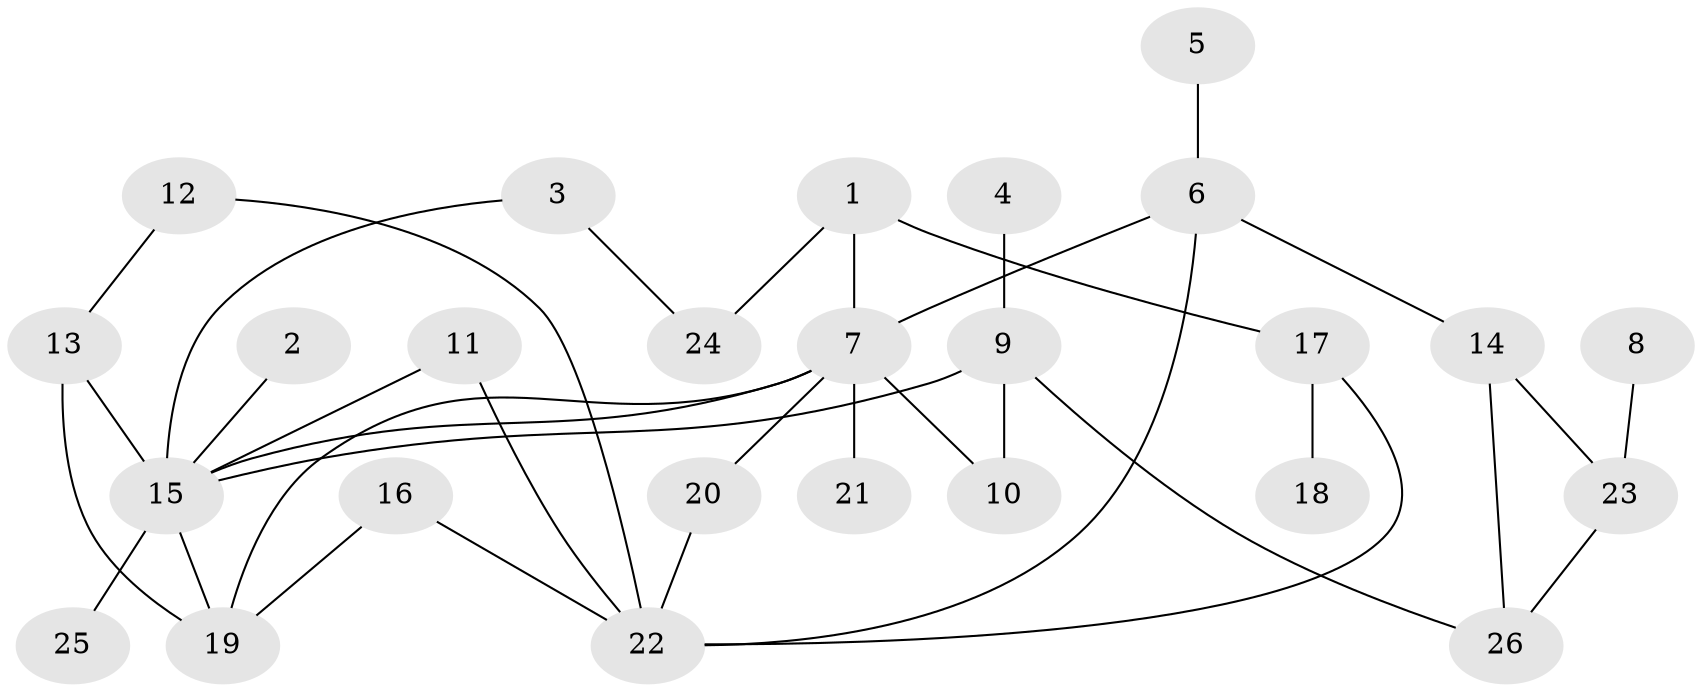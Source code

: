 // original degree distribution, {8: 0.038461538461538464, 5: 0.057692307692307696, 11: 0.019230769230769232, 3: 0.09615384615384616, 6: 0.019230769230769232, 4: 0.09615384615384616, 1: 0.4807692307692308, 2: 0.19230769230769232}
// Generated by graph-tools (version 1.1) at 2025/01/03/09/25 03:01:50]
// undirected, 26 vertices, 36 edges
graph export_dot {
graph [start="1"]
  node [color=gray90,style=filled];
  1;
  2;
  3;
  4;
  5;
  6;
  7;
  8;
  9;
  10;
  11;
  12;
  13;
  14;
  15;
  16;
  17;
  18;
  19;
  20;
  21;
  22;
  23;
  24;
  25;
  26;
  1 -- 7 [weight=1.0];
  1 -- 17 [weight=1.0];
  1 -- 24 [weight=1.0];
  2 -- 15 [weight=1.0];
  3 -- 15 [weight=1.0];
  3 -- 24 [weight=1.0];
  4 -- 9 [weight=1.0];
  5 -- 6 [weight=1.0];
  6 -- 7 [weight=1.0];
  6 -- 14 [weight=1.0];
  6 -- 22 [weight=1.0];
  7 -- 10 [weight=1.0];
  7 -- 15 [weight=1.0];
  7 -- 19 [weight=1.0];
  7 -- 20 [weight=1.0];
  7 -- 21 [weight=1.0];
  8 -- 23 [weight=1.0];
  9 -- 10 [weight=1.0];
  9 -- 15 [weight=1.0];
  9 -- 26 [weight=1.0];
  11 -- 15 [weight=1.0];
  11 -- 22 [weight=1.0];
  12 -- 13 [weight=1.0];
  12 -- 22 [weight=1.0];
  13 -- 15 [weight=1.0];
  13 -- 19 [weight=1.0];
  14 -- 23 [weight=1.0];
  14 -- 26 [weight=1.0];
  15 -- 19 [weight=2.0];
  15 -- 25 [weight=1.0];
  16 -- 19 [weight=1.0];
  16 -- 22 [weight=1.0];
  17 -- 18 [weight=1.0];
  17 -- 22 [weight=1.0];
  20 -- 22 [weight=1.0];
  23 -- 26 [weight=1.0];
}
